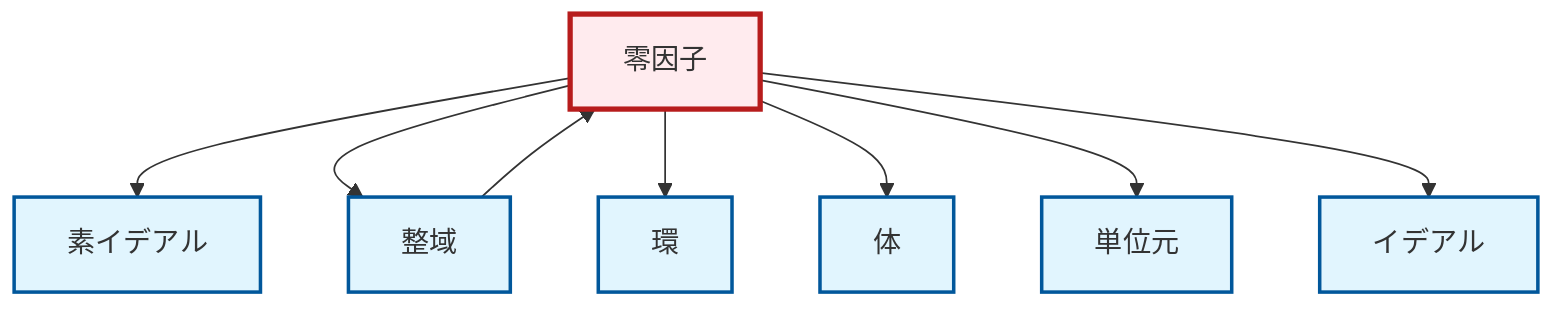 graph TD
    classDef definition fill:#e1f5fe,stroke:#01579b,stroke-width:2px
    classDef theorem fill:#f3e5f5,stroke:#4a148c,stroke-width:2px
    classDef axiom fill:#fff3e0,stroke:#e65100,stroke-width:2px
    classDef example fill:#e8f5e9,stroke:#1b5e20,stroke-width:2px
    classDef current fill:#ffebee,stroke:#b71c1c,stroke-width:3px
    def-zero-divisor["零因子"]:::definition
    def-integral-domain["整域"]:::definition
    def-identity-element["単位元"]:::definition
    def-prime-ideal["素イデアル"]:::definition
    def-ring["環"]:::definition
    def-field["体"]:::definition
    def-ideal["イデアル"]:::definition
    def-zero-divisor --> def-prime-ideal
    def-zero-divisor --> def-integral-domain
    def-integral-domain --> def-zero-divisor
    def-zero-divisor --> def-ring
    def-zero-divisor --> def-field
    def-zero-divisor --> def-identity-element
    def-zero-divisor --> def-ideal
    class def-zero-divisor current